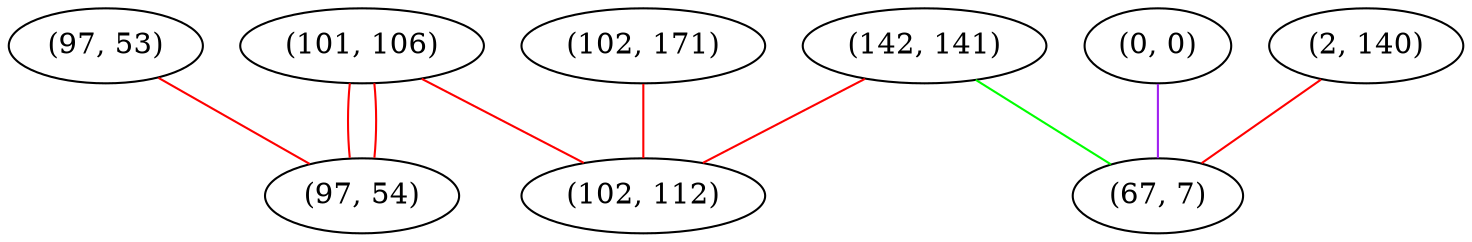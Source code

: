 graph "" {
"(97, 53)";
"(0, 0)";
"(101, 106)";
"(102, 171)";
"(142, 141)";
"(2, 140)";
"(97, 54)";
"(67, 7)";
"(102, 112)";
"(97, 53)" -- "(97, 54)"  [color=red, key=0, weight=1];
"(0, 0)" -- "(67, 7)"  [color=purple, key=0, weight=4];
"(101, 106)" -- "(97, 54)"  [color=red, key=0, weight=1];
"(101, 106)" -- "(97, 54)"  [color=red, key=1, weight=1];
"(101, 106)" -- "(102, 112)"  [color=red, key=0, weight=1];
"(102, 171)" -- "(102, 112)"  [color=red, key=0, weight=1];
"(142, 141)" -- "(67, 7)"  [color=green, key=0, weight=2];
"(142, 141)" -- "(102, 112)"  [color=red, key=0, weight=1];
"(2, 140)" -- "(67, 7)"  [color=red, key=0, weight=1];
}
